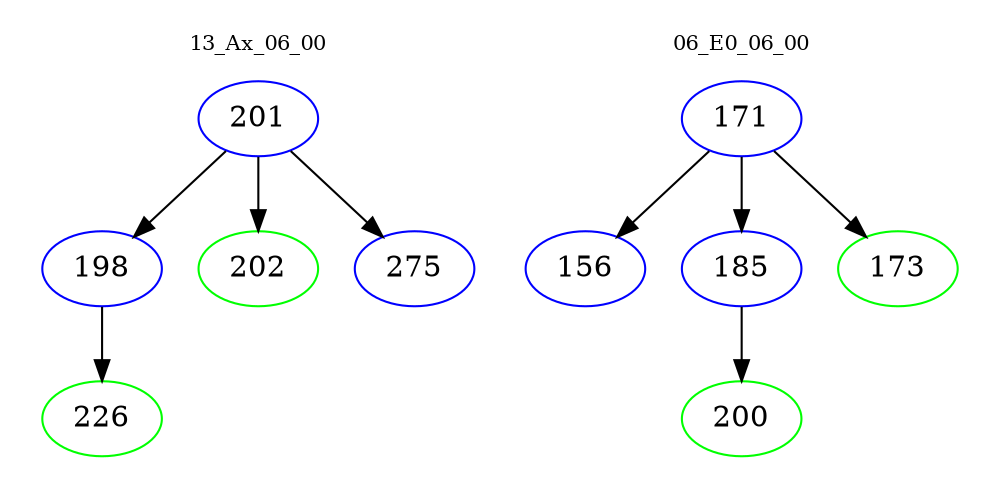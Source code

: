 digraph{
subgraph cluster_0 {
color = white
label = "13_Ax_06_00";
fontsize=10;
T0_201 [label="201", color="blue"]
T0_201 -> T0_198 [color="black"]
T0_198 [label="198", color="blue"]
T0_198 -> T0_226 [color="black"]
T0_226 [label="226", color="green"]
T0_201 -> T0_202 [color="black"]
T0_202 [label="202", color="green"]
T0_201 -> T0_275 [color="black"]
T0_275 [label="275", color="blue"]
}
subgraph cluster_1 {
color = white
label = "06_E0_06_00";
fontsize=10;
T1_171 [label="171", color="blue"]
T1_171 -> T1_156 [color="black"]
T1_156 [label="156", color="blue"]
T1_171 -> T1_185 [color="black"]
T1_185 [label="185", color="blue"]
T1_185 -> T1_200 [color="black"]
T1_200 [label="200", color="green"]
T1_171 -> T1_173 [color="black"]
T1_173 [label="173", color="green"]
}
}
